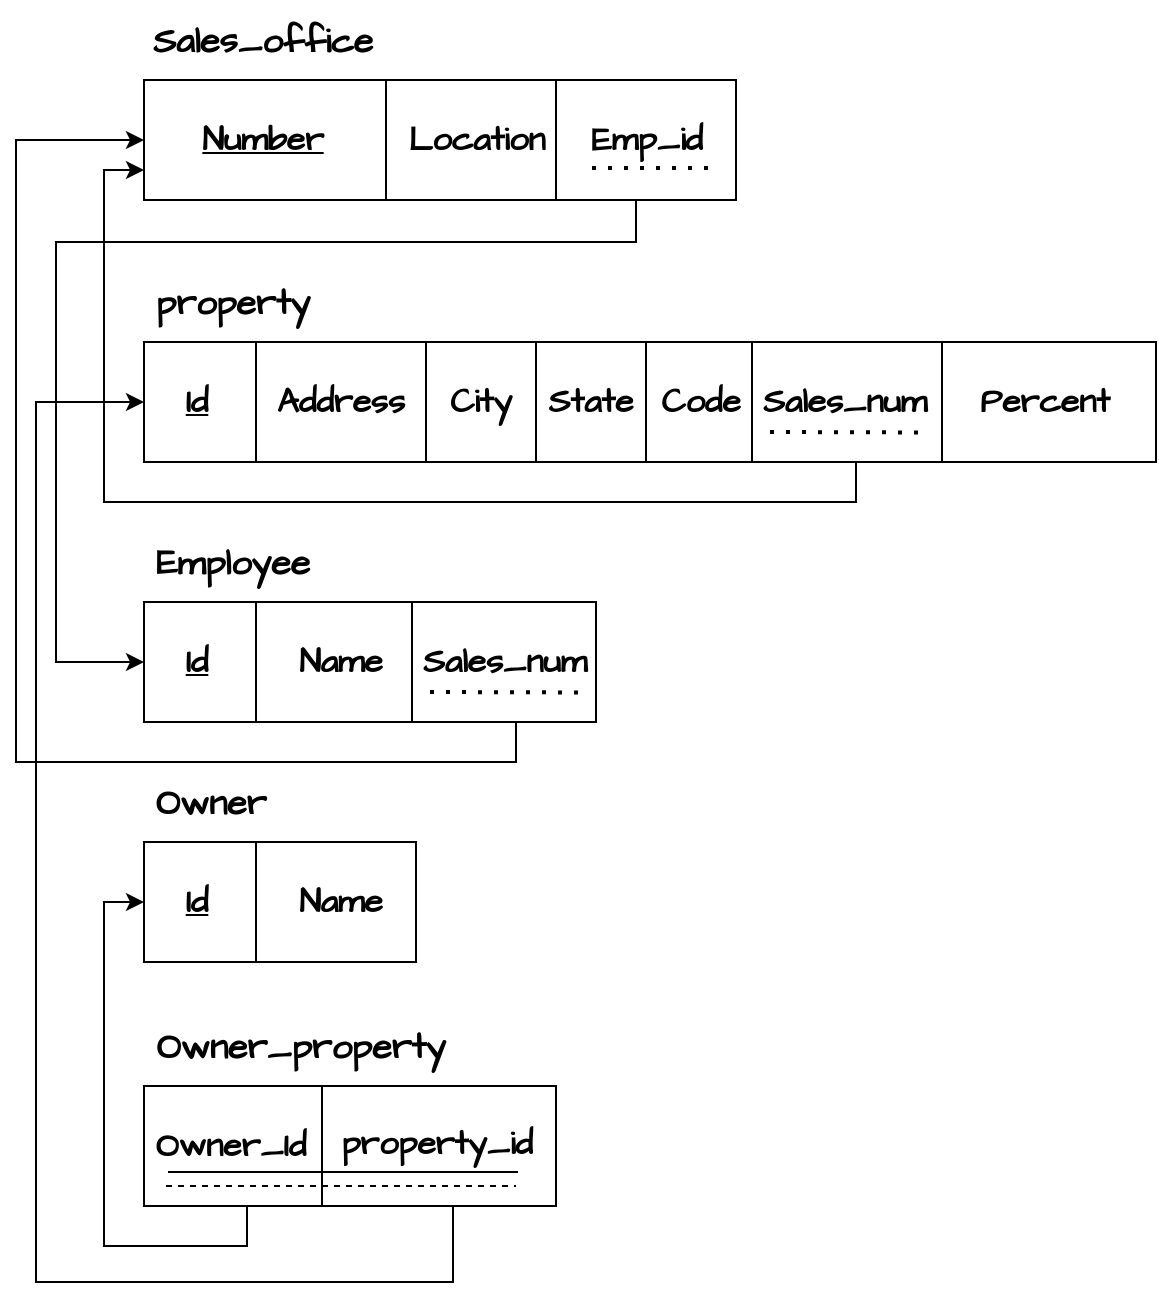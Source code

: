 <mxfile version="24.8.3">
  <diagram id="R2lEEEUBdFMjLlhIrx00" name="Page-1">
    <mxGraphModel dx="1500" dy="813" grid="1" gridSize="10" guides="1" tooltips="1" connect="1" arrows="1" fold="1" page="1" pageScale="1" pageWidth="850" pageHeight="1100" math="0" shadow="0" extFonts="Permanent Marker^https://fonts.googleapis.com/css?family=Permanent+Marker">
      <root>
        <mxCell id="0" />
        <mxCell id="1" parent="0" />
        <mxCell id="-7_u1GHjvPiIO77UrGX1-43" style="edgeStyle=orthogonalEdgeStyle;rounded=0;orthogonalLoop=1;jettySize=auto;html=1;exitX=0.75;exitY=1;exitDx=0;exitDy=0;entryX=0;entryY=0.5;entryDx=0;entryDy=0;" edge="1" parent="1" source="-7_u1GHjvPiIO77UrGX1-1" target="-7_u1GHjvPiIO77UrGX1-24">
          <mxGeometry relative="1" as="geometry">
            <Array as="points">
              <mxPoint x="330" y="159" />
              <mxPoint x="330" y="180" />
              <mxPoint x="40" y="180" />
              <mxPoint x="40" y="390" />
            </Array>
          </mxGeometry>
        </mxCell>
        <mxCell id="-7_u1GHjvPiIO77UrGX1-1" value="" style="rounded=0;whiteSpace=wrap;html=1;fontFamily=Architects Daughter;fontSource=https%3A%2F%2Ffonts.googleapis.com%2Fcss%3Ffamily%3DArchitects%2BDaughter;" vertex="1" parent="1">
          <mxGeometry x="84" y="99" width="296" height="60" as="geometry" />
        </mxCell>
        <mxCell id="-7_u1GHjvPiIO77UrGX1-2" value="" style="endArrow=none;html=1;rounded=0;fontFamily=Architects Daughter;fontSource=https%3A%2F%2Ffonts.googleapis.com%2Fcss%3Ffamily%3DArchitects%2BDaughter;" edge="1" parent="1">
          <mxGeometry width="50" height="50" relative="1" as="geometry">
            <mxPoint x="205" y="159" as="sourcePoint" />
            <mxPoint x="205" y="99" as="targetPoint" />
          </mxGeometry>
        </mxCell>
        <mxCell id="-7_u1GHjvPiIO77UrGX1-3" value="&lt;font style=&quot;font-size: 18px;&quot;&gt;&lt;b style=&quot;font-size: 18px;&quot;&gt;Sales_office&lt;/b&gt;&lt;/font&gt;" style="text;html=1;align=center;verticalAlign=middle;resizable=0;points=[];autosize=1;strokeColor=none;fillColor=none;fontFamily=Architects Daughter;fontSource=https%3A%2F%2Ffonts.googleapis.com%2Fcss%3Ffamily%3DArchitects%2BDaughter;fontSize=18;" vertex="1" parent="1">
          <mxGeometry x="78" y="59" width="130" height="40" as="geometry" />
        </mxCell>
        <mxCell id="-7_u1GHjvPiIO77UrGX1-4" value="&lt;font style=&quot;font-size: 17px;&quot;&gt;&lt;b&gt;Number&lt;/b&gt;&lt;/font&gt;" style="text;html=1;align=center;verticalAlign=middle;resizable=0;points=[];autosize=1;strokeColor=none;fillColor=none;fontStyle=4;fontFamily=Architects Daughter;fontSource=https%3A%2F%2Ffonts.googleapis.com%2Fcss%3Ffamily%3DArchitects%2BDaughter;" vertex="1" parent="1">
          <mxGeometry x="103" y="114" width="80" height="30" as="geometry" />
        </mxCell>
        <mxCell id="-7_u1GHjvPiIO77UrGX1-5" value="&lt;font style=&quot;font-size: 17px;&quot;&gt;&lt;b&gt;Location&lt;/b&gt;&lt;/font&gt;" style="text;html=1;align=center;verticalAlign=middle;resizable=0;points=[];autosize=1;strokeColor=none;fillColor=none;fontFamily=Architects Daughter;fontSource=https%3A%2F%2Ffonts.googleapis.com%2Fcss%3Ffamily%3DArchitects%2BDaughter;" vertex="1" parent="1">
          <mxGeometry x="205" y="114" width="90" height="30" as="geometry" />
        </mxCell>
        <mxCell id="-7_u1GHjvPiIO77UrGX1-51" style="edgeStyle=orthogonalEdgeStyle;rounded=0;orthogonalLoop=1;jettySize=auto;html=1;exitX=0.75;exitY=1;exitDx=0;exitDy=0;entryX=0;entryY=0.75;entryDx=0;entryDy=0;" edge="1" parent="1" source="-7_u1GHjvPiIO77UrGX1-13" target="-7_u1GHjvPiIO77UrGX1-1">
          <mxGeometry relative="1" as="geometry">
            <Array as="points">
              <mxPoint x="440" y="290" />
              <mxPoint x="440" y="310" />
              <mxPoint x="64" y="310" />
              <mxPoint x="64" y="144" />
            </Array>
          </mxGeometry>
        </mxCell>
        <mxCell id="-7_u1GHjvPiIO77UrGX1-13" value="" style="rounded=0;whiteSpace=wrap;html=1;fontFamily=Architects Daughter;fontSource=https%3A%2F%2Ffonts.googleapis.com%2Fcss%3Ffamily%3DArchitects%2BDaughter;" vertex="1" parent="1">
          <mxGeometry x="84" y="230" width="506" height="60" as="geometry" />
        </mxCell>
        <mxCell id="-7_u1GHjvPiIO77UrGX1-14" value="" style="endArrow=none;html=1;rounded=0;fontFamily=Architects Daughter;fontSource=https%3A%2F%2Ffonts.googleapis.com%2Fcss%3Ffamily%3DArchitects%2BDaughter;" edge="1" parent="1">
          <mxGeometry width="50" height="50" relative="1" as="geometry">
            <mxPoint x="140" y="290" as="sourcePoint" />
            <mxPoint x="140" y="230" as="targetPoint" />
          </mxGeometry>
        </mxCell>
        <mxCell id="-7_u1GHjvPiIO77UrGX1-15" value="&lt;font style=&quot;font-size: 18px;&quot;&gt;&lt;b style=&quot;font-size: 18px;&quot;&gt;property&lt;/b&gt;&lt;/font&gt;" style="text;html=1;align=center;verticalAlign=middle;resizable=0;points=[];autosize=1;strokeColor=none;fillColor=none;fontFamily=Architects Daughter;fontSource=https%3A%2F%2Ffonts.googleapis.com%2Fcss%3Ffamily%3DArchitects%2BDaughter;fontSize=18;" vertex="1" parent="1">
          <mxGeometry x="78" y="190" width="100" height="40" as="geometry" />
        </mxCell>
        <mxCell id="-7_u1GHjvPiIO77UrGX1-16" value="&lt;font style=&quot;font-size: 17px;&quot;&gt;&lt;b&gt;Id&lt;/b&gt;&lt;/font&gt;" style="text;html=1;align=center;verticalAlign=middle;resizable=0;points=[];autosize=1;strokeColor=none;fillColor=none;fontStyle=4;fontFamily=Architects Daughter;fontSource=https%3A%2F%2Ffonts.googleapis.com%2Fcss%3Ffamily%3DArchitects%2BDaughter;" vertex="1" parent="1">
          <mxGeometry x="95" y="245" width="30" height="30" as="geometry" />
        </mxCell>
        <mxCell id="-7_u1GHjvPiIO77UrGX1-17" value="&lt;span style=&quot;font-size: 17px;&quot;&gt;&lt;b&gt;Address&lt;/b&gt;&lt;/span&gt;" style="text;html=1;align=center;verticalAlign=middle;resizable=0;points=[];autosize=1;strokeColor=none;fillColor=none;fontFamily=Architects Daughter;fontSource=https%3A%2F%2Ffonts.googleapis.com%2Fcss%3Ffamily%3DArchitects%2BDaughter;" vertex="1" parent="1">
          <mxGeometry x="137" y="245" width="90" height="30" as="geometry" />
        </mxCell>
        <mxCell id="-7_u1GHjvPiIO77UrGX1-18" value="" style="endArrow=none;html=1;rounded=0;fontFamily=Architects Daughter;fontSource=https%3A%2F%2Ffonts.googleapis.com%2Fcss%3Ffamily%3DArchitects%2BDaughter;" edge="1" parent="1">
          <mxGeometry width="50" height="50" relative="1" as="geometry">
            <mxPoint x="225" y="290" as="sourcePoint" />
            <mxPoint x="225" y="230" as="targetPoint" />
          </mxGeometry>
        </mxCell>
        <mxCell id="-7_u1GHjvPiIO77UrGX1-19" value="&lt;span style=&quot;font-size: 17px;&quot;&gt;&lt;b&gt;City&lt;/b&gt;&lt;/span&gt;" style="text;html=1;align=center;verticalAlign=middle;resizable=0;points=[];autosize=1;strokeColor=none;fillColor=none;fontFamily=Architects Daughter;fontSource=https%3A%2F%2Ffonts.googleapis.com%2Fcss%3Ffamily%3DArchitects%2BDaughter;" vertex="1" parent="1">
          <mxGeometry x="227" y="245" width="50" height="30" as="geometry" />
        </mxCell>
        <mxCell id="-7_u1GHjvPiIO77UrGX1-20" value="" style="endArrow=none;html=1;rounded=0;fontFamily=Architects Daughter;fontSource=https%3A%2F%2Ffonts.googleapis.com%2Fcss%3Ffamily%3DArchitects%2BDaughter;" edge="1" parent="1">
          <mxGeometry width="50" height="50" relative="1" as="geometry">
            <mxPoint x="280" y="290" as="sourcePoint" />
            <mxPoint x="280" y="230" as="targetPoint" />
          </mxGeometry>
        </mxCell>
        <mxCell id="-7_u1GHjvPiIO77UrGX1-21" value="&lt;span style=&quot;font-size: 17px;&quot;&gt;&lt;b&gt;State&lt;/b&gt;&lt;/span&gt;" style="text;html=1;align=center;verticalAlign=middle;resizable=0;points=[];autosize=1;strokeColor=none;fillColor=none;fontFamily=Architects Daughter;fontSource=https%3A%2F%2Ffonts.googleapis.com%2Fcss%3Ffamily%3DArchitects%2BDaughter;" vertex="1" parent="1">
          <mxGeometry x="272" y="245" width="70" height="30" as="geometry" />
        </mxCell>
        <mxCell id="-7_u1GHjvPiIO77UrGX1-22" value="" style="endArrow=none;html=1;rounded=0;fontFamily=Architects Daughter;fontSource=https%3A%2F%2Ffonts.googleapis.com%2Fcss%3Ffamily%3DArchitects%2BDaughter;" edge="1" parent="1">
          <mxGeometry width="50" height="50" relative="1" as="geometry">
            <mxPoint x="335" y="290" as="sourcePoint" />
            <mxPoint x="335" y="230" as="targetPoint" />
          </mxGeometry>
        </mxCell>
        <mxCell id="-7_u1GHjvPiIO77UrGX1-23" value="&lt;span style=&quot;font-size: 17px;&quot;&gt;&lt;b&gt;Code&lt;/b&gt;&lt;/span&gt;" style="text;html=1;align=center;verticalAlign=middle;resizable=0;points=[];autosize=1;strokeColor=none;fillColor=none;fontFamily=Architects Daughter;fontSource=https%3A%2F%2Ffonts.googleapis.com%2Fcss%3Ffamily%3DArchitects%2BDaughter;" vertex="1" parent="1">
          <mxGeometry x="332" y="245" width="60" height="30" as="geometry" />
        </mxCell>
        <mxCell id="-7_u1GHjvPiIO77UrGX1-47" style="edgeStyle=orthogonalEdgeStyle;rounded=0;orthogonalLoop=1;jettySize=auto;html=1;exitX=0.75;exitY=1;exitDx=0;exitDy=0;entryX=0;entryY=0.5;entryDx=0;entryDy=0;" edge="1" parent="1" source="-7_u1GHjvPiIO77UrGX1-24" target="-7_u1GHjvPiIO77UrGX1-1">
          <mxGeometry relative="1" as="geometry">
            <Array as="points">
              <mxPoint x="270" y="420" />
              <mxPoint x="270" y="440" />
              <mxPoint x="20" y="440" />
              <mxPoint x="20" y="129" />
            </Array>
          </mxGeometry>
        </mxCell>
        <mxCell id="-7_u1GHjvPiIO77UrGX1-24" value="" style="rounded=0;whiteSpace=wrap;html=1;fontFamily=Architects Daughter;fontSource=https%3A%2F%2Ffonts.googleapis.com%2Fcss%3Ffamily%3DArchitects%2BDaughter;" vertex="1" parent="1">
          <mxGeometry x="84" y="360" width="226" height="60" as="geometry" />
        </mxCell>
        <mxCell id="-7_u1GHjvPiIO77UrGX1-25" value="" style="endArrow=none;html=1;rounded=0;fontFamily=Architects Daughter;fontSource=https%3A%2F%2Ffonts.googleapis.com%2Fcss%3Ffamily%3DArchitects%2BDaughter;" edge="1" parent="1">
          <mxGeometry width="50" height="50" relative="1" as="geometry">
            <mxPoint x="140" y="420" as="sourcePoint" />
            <mxPoint x="140" y="360" as="targetPoint" />
          </mxGeometry>
        </mxCell>
        <mxCell id="-7_u1GHjvPiIO77UrGX1-26" value="&lt;b&gt;Employee&lt;/b&gt;" style="text;html=1;align=center;verticalAlign=middle;resizable=0;points=[];autosize=1;strokeColor=none;fillColor=none;fontFamily=Architects Daughter;fontSource=https%3A%2F%2Ffonts.googleapis.com%2Fcss%3Ffamily%3DArchitects%2BDaughter;fontSize=18;" vertex="1" parent="1">
          <mxGeometry x="78" y="320" width="100" height="40" as="geometry" />
        </mxCell>
        <mxCell id="-7_u1GHjvPiIO77UrGX1-27" value="&lt;font style=&quot;font-size: 17px;&quot;&gt;&lt;b&gt;Id&lt;/b&gt;&lt;/font&gt;" style="text;html=1;align=center;verticalAlign=middle;resizable=0;points=[];autosize=1;strokeColor=none;fillColor=none;fontStyle=4;fontFamily=Architects Daughter;fontSource=https%3A%2F%2Ffonts.googleapis.com%2Fcss%3Ffamily%3DArchitects%2BDaughter;" vertex="1" parent="1">
          <mxGeometry x="95" y="375" width="30" height="30" as="geometry" />
        </mxCell>
        <mxCell id="-7_u1GHjvPiIO77UrGX1-28" value="&lt;span style=&quot;font-size: 17px;&quot;&gt;&lt;b&gt;Name&lt;/b&gt;&lt;/span&gt;" style="text;html=1;align=center;verticalAlign=middle;resizable=0;points=[];autosize=1;strokeColor=none;fillColor=none;fontFamily=Architects Daughter;fontSource=https%3A%2F%2Ffonts.googleapis.com%2Fcss%3Ffamily%3DArchitects%2BDaughter;" vertex="1" parent="1">
          <mxGeometry x="147" y="375" width="70" height="30" as="geometry" />
        </mxCell>
        <mxCell id="-7_u1GHjvPiIO77UrGX1-35" value="" style="rounded=0;whiteSpace=wrap;html=1;fontFamily=Architects Daughter;fontSource=https%3A%2F%2Ffonts.googleapis.com%2Fcss%3Ffamily%3DArchitects%2BDaughter;" vertex="1" parent="1">
          <mxGeometry x="84" y="480" width="136" height="60" as="geometry" />
        </mxCell>
        <mxCell id="-7_u1GHjvPiIO77UrGX1-36" value="" style="endArrow=none;html=1;rounded=0;fontFamily=Architects Daughter;fontSource=https%3A%2F%2Ffonts.googleapis.com%2Fcss%3Ffamily%3DArchitects%2BDaughter;" edge="1" parent="1">
          <mxGeometry width="50" height="50" relative="1" as="geometry">
            <mxPoint x="140" y="540" as="sourcePoint" />
            <mxPoint x="140" y="480" as="targetPoint" />
          </mxGeometry>
        </mxCell>
        <mxCell id="-7_u1GHjvPiIO77UrGX1-37" value="&lt;font style=&quot;font-size: 17px;&quot;&gt;&lt;b&gt;Id&lt;/b&gt;&lt;/font&gt;" style="text;html=1;align=center;verticalAlign=middle;resizable=0;points=[];autosize=1;strokeColor=none;fillColor=none;fontStyle=4;fontFamily=Architects Daughter;fontSource=https%3A%2F%2Ffonts.googleapis.com%2Fcss%3Ffamily%3DArchitects%2BDaughter;" vertex="1" parent="1">
          <mxGeometry x="95" y="495" width="30" height="30" as="geometry" />
        </mxCell>
        <mxCell id="-7_u1GHjvPiIO77UrGX1-38" value="&lt;span style=&quot;font-size: 17px;&quot;&gt;&lt;b&gt;Name&lt;/b&gt;&lt;/span&gt;" style="text;html=1;align=center;verticalAlign=middle;resizable=0;points=[];autosize=1;strokeColor=none;fillColor=none;fontFamily=Architects Daughter;fontSource=https%3A%2F%2Ffonts.googleapis.com%2Fcss%3Ffamily%3DArchitects%2BDaughter;" vertex="1" parent="1">
          <mxGeometry x="147" y="495" width="70" height="30" as="geometry" />
        </mxCell>
        <mxCell id="-7_u1GHjvPiIO77UrGX1-39" value="&lt;b&gt;Owner&lt;/b&gt;" style="text;html=1;align=center;verticalAlign=middle;resizable=0;points=[];autosize=1;strokeColor=none;fillColor=none;fontFamily=Architects Daughter;fontSource=https%3A%2F%2Ffonts.googleapis.com%2Fcss%3Ffamily%3DArchitects%2BDaughter;fontSize=18;" vertex="1" parent="1">
          <mxGeometry x="77" y="440" width="80" height="40" as="geometry" />
        </mxCell>
        <mxCell id="-7_u1GHjvPiIO77UrGX1-40" value="" style="endArrow=none;html=1;rounded=0;fontFamily=Architects Daughter;fontSource=https%3A%2F%2Ffonts.googleapis.com%2Fcss%3Ffamily%3DArchitects%2BDaughter;" edge="1" parent="1">
          <mxGeometry width="50" height="50" relative="1" as="geometry">
            <mxPoint x="290" y="159" as="sourcePoint" />
            <mxPoint x="290" y="99" as="targetPoint" />
          </mxGeometry>
        </mxCell>
        <mxCell id="-7_u1GHjvPiIO77UrGX1-41" value="&lt;font style=&quot;font-size: 17px;&quot;&gt;&lt;b&gt;Emp_id&lt;/b&gt;&lt;/font&gt;" style="text;html=1;align=center;verticalAlign=middle;resizable=0;points=[];autosize=1;strokeColor=none;fillColor=none;fontFamily=Architects Daughter;fontSource=https%3A%2F%2Ffonts.googleapis.com%2Fcss%3Ffamily%3DArchitects%2BDaughter;" vertex="1" parent="1">
          <mxGeometry x="295" y="114" width="80" height="30" as="geometry" />
        </mxCell>
        <mxCell id="-7_u1GHjvPiIO77UrGX1-42" value="" style="endArrow=none;dashed=1;html=1;dashPattern=1 3;strokeWidth=2;rounded=0;" edge="1" parent="1">
          <mxGeometry width="50" height="50" relative="1" as="geometry">
            <mxPoint x="308" y="143" as="sourcePoint" />
            <mxPoint x="368" y="143" as="targetPoint" />
          </mxGeometry>
        </mxCell>
        <mxCell id="-7_u1GHjvPiIO77UrGX1-44" value="" style="endArrow=none;html=1;rounded=0;fontFamily=Architects Daughter;fontSource=https%3A%2F%2Ffonts.googleapis.com%2Fcss%3Ffamily%3DArchitects%2BDaughter;" edge="1" parent="1">
          <mxGeometry width="50" height="50" relative="1" as="geometry">
            <mxPoint x="218" y="420" as="sourcePoint" />
            <mxPoint x="218" y="360" as="targetPoint" />
          </mxGeometry>
        </mxCell>
        <mxCell id="-7_u1GHjvPiIO77UrGX1-45" value="&lt;span style=&quot;font-size: 17px;&quot;&gt;&lt;b&gt;Sales_num&lt;/b&gt;&lt;/span&gt;" style="text;html=1;align=center;verticalAlign=middle;resizable=0;points=[];autosize=1;strokeColor=none;fillColor=none;fontFamily=Architects Daughter;fontSource=https%3A%2F%2Ffonts.googleapis.com%2Fcss%3Ffamily%3DArchitects%2BDaughter;" vertex="1" parent="1">
          <mxGeometry x="209" y="375" width="110" height="30" as="geometry" />
        </mxCell>
        <mxCell id="-7_u1GHjvPiIO77UrGX1-46" value="" style="endArrow=none;dashed=1;html=1;dashPattern=1 3;strokeWidth=2;rounded=0;entryX=0.884;entryY=1.008;entryDx=0;entryDy=0;entryPerimeter=0;" edge="1" parent="1" target="-7_u1GHjvPiIO77UrGX1-45">
          <mxGeometry width="50" height="50" relative="1" as="geometry">
            <mxPoint x="227" y="405" as="sourcePoint" />
            <mxPoint x="287" y="405" as="targetPoint" />
          </mxGeometry>
        </mxCell>
        <mxCell id="-7_u1GHjvPiIO77UrGX1-48" value="" style="endArrow=none;html=1;rounded=0;fontFamily=Architects Daughter;fontSource=https%3A%2F%2Ffonts.googleapis.com%2Fcss%3Ffamily%3DArchitects%2BDaughter;" edge="1" parent="1">
          <mxGeometry width="50" height="50" relative="1" as="geometry">
            <mxPoint x="388" y="290" as="sourcePoint" />
            <mxPoint x="388" y="230" as="targetPoint" />
          </mxGeometry>
        </mxCell>
        <mxCell id="-7_u1GHjvPiIO77UrGX1-49" value="&lt;span style=&quot;font-size: 17px;&quot;&gt;&lt;b&gt;Sales_num&lt;/b&gt;&lt;/span&gt;" style="text;html=1;align=center;verticalAlign=middle;resizable=0;points=[];autosize=1;strokeColor=none;fillColor=none;fontFamily=Architects Daughter;fontSource=https%3A%2F%2Ffonts.googleapis.com%2Fcss%3Ffamily%3DArchitects%2BDaughter;" vertex="1" parent="1">
          <mxGeometry x="379" y="245" width="110" height="30" as="geometry" />
        </mxCell>
        <mxCell id="-7_u1GHjvPiIO77UrGX1-50" value="" style="endArrow=none;dashed=1;html=1;dashPattern=1 3;strokeWidth=2;rounded=0;entryX=0.884;entryY=1.008;entryDx=0;entryDy=0;entryPerimeter=0;" edge="1" target="-7_u1GHjvPiIO77UrGX1-49" parent="1">
          <mxGeometry width="50" height="50" relative="1" as="geometry">
            <mxPoint x="397" y="275" as="sourcePoint" />
            <mxPoint x="457" y="275" as="targetPoint" />
          </mxGeometry>
        </mxCell>
        <mxCell id="-7_u1GHjvPiIO77UrGX1-59" style="edgeStyle=orthogonalEdgeStyle;rounded=0;orthogonalLoop=1;jettySize=auto;html=1;exitX=0.25;exitY=1;exitDx=0;exitDy=0;entryX=0;entryY=0.5;entryDx=0;entryDy=0;" edge="1" parent="1" source="-7_u1GHjvPiIO77UrGX1-52" target="-7_u1GHjvPiIO77UrGX1-35">
          <mxGeometry relative="1" as="geometry" />
        </mxCell>
        <mxCell id="-7_u1GHjvPiIO77UrGX1-60" style="edgeStyle=orthogonalEdgeStyle;rounded=0;orthogonalLoop=1;jettySize=auto;html=1;exitX=0.75;exitY=1;exitDx=0;exitDy=0;entryX=0;entryY=0.5;entryDx=0;entryDy=0;" edge="1" parent="1" source="-7_u1GHjvPiIO77UrGX1-52" target="-7_u1GHjvPiIO77UrGX1-13">
          <mxGeometry relative="1" as="geometry">
            <Array as="points">
              <mxPoint x="238" y="700" />
              <mxPoint x="30" y="700" />
              <mxPoint x="30" y="260" />
            </Array>
          </mxGeometry>
        </mxCell>
        <mxCell id="-7_u1GHjvPiIO77UrGX1-52" value="" style="rounded=0;whiteSpace=wrap;html=1;fontFamily=Architects Daughter;fontSource=https%3A%2F%2Ffonts.googleapis.com%2Fcss%3Ffamily%3DArchitects%2BDaughter;" vertex="1" parent="1">
          <mxGeometry x="84" y="602" width="206" height="60" as="geometry" />
        </mxCell>
        <mxCell id="-7_u1GHjvPiIO77UrGX1-53" value="" style="endArrow=none;html=1;rounded=0;fontFamily=Architects Daughter;fontSource=https%3A%2F%2Ffonts.googleapis.com%2Fcss%3Ffamily%3DArchitects%2BDaughter;" edge="1" parent="1">
          <mxGeometry width="50" height="50" relative="1" as="geometry">
            <mxPoint x="173" y="662" as="sourcePoint" />
            <mxPoint x="173" y="602" as="targetPoint" />
          </mxGeometry>
        </mxCell>
        <mxCell id="-7_u1GHjvPiIO77UrGX1-54" value="&lt;font style=&quot;font-size: 17px;&quot;&gt;&lt;b&gt;Owner_Id&lt;/b&gt;&lt;/font&gt;" style="text;html=1;align=center;verticalAlign=middle;resizable=0;points=[];autosize=1;strokeColor=none;fillColor=none;fontStyle=0;fontFamily=Architects Daughter;fontSource=https%3A%2F%2Ffonts.googleapis.com%2Fcss%3Ffamily%3DArchitects%2BDaughter;" vertex="1" parent="1">
          <mxGeometry x="77" y="617" width="100" height="30" as="geometry" />
        </mxCell>
        <mxCell id="-7_u1GHjvPiIO77UrGX1-55" value="&lt;span style=&quot;font-size: 17px;&quot;&gt;&lt;b&gt;property_id&lt;/b&gt;&lt;/span&gt;" style="text;html=1;align=center;verticalAlign=middle;resizable=0;points=[];autosize=1;strokeColor=none;fillColor=none;fontFamily=Architects Daughter;fontSource=https%3A%2F%2Ffonts.googleapis.com%2Fcss%3Ffamily%3DArchitects%2BDaughter;" vertex="1" parent="1">
          <mxGeometry x="170" y="616" width="120" height="30" as="geometry" />
        </mxCell>
        <mxCell id="-7_u1GHjvPiIO77UrGX1-56" value="&lt;b&gt;Owner_property&lt;/b&gt;" style="text;html=1;align=center;verticalAlign=middle;resizable=0;points=[];autosize=1;strokeColor=none;fillColor=none;fontFamily=Architects Daughter;fontSource=https%3A%2F%2Ffonts.googleapis.com%2Fcss%3Ffamily%3DArchitects%2BDaughter;fontSize=18;" vertex="1" parent="1">
          <mxGeometry x="77" y="562" width="170" height="40" as="geometry" />
        </mxCell>
        <mxCell id="-7_u1GHjvPiIO77UrGX1-57" value="" style="endArrow=none;html=1;rounded=0;" edge="1" parent="1">
          <mxGeometry width="50" height="50" relative="1" as="geometry">
            <mxPoint x="96" y="645" as="sourcePoint" />
            <mxPoint x="271" y="645" as="targetPoint" />
          </mxGeometry>
        </mxCell>
        <mxCell id="-7_u1GHjvPiIO77UrGX1-58" value="" style="endArrow=none;html=1;rounded=0;dashed=1;" edge="1" parent="1">
          <mxGeometry width="50" height="50" relative="1" as="geometry">
            <mxPoint x="95" y="652" as="sourcePoint" />
            <mxPoint x="270" y="652" as="targetPoint" />
          </mxGeometry>
        </mxCell>
        <mxCell id="-7_u1GHjvPiIO77UrGX1-61" value="" style="endArrow=none;html=1;rounded=0;fontFamily=Architects Daughter;fontSource=https%3A%2F%2Ffonts.googleapis.com%2Fcss%3Ffamily%3DArchitects%2BDaughter;" edge="1" parent="1">
          <mxGeometry width="50" height="50" relative="1" as="geometry">
            <mxPoint x="483" y="290" as="sourcePoint" />
            <mxPoint x="483" y="230" as="targetPoint" />
          </mxGeometry>
        </mxCell>
        <mxCell id="-7_u1GHjvPiIO77UrGX1-62" value="&lt;span style=&quot;font-size: 17px;&quot;&gt;&lt;b&gt;Percent&lt;/b&gt;&lt;/span&gt;" style="text;html=1;align=center;verticalAlign=middle;resizable=0;points=[];autosize=1;strokeColor=none;fillColor=none;fontFamily=Architects Daughter;fontSource=https%3A%2F%2Ffonts.googleapis.com%2Fcss%3Ffamily%3DArchitects%2BDaughter;" vertex="1" parent="1">
          <mxGeometry x="489" y="245" width="90" height="30" as="geometry" />
        </mxCell>
      </root>
    </mxGraphModel>
  </diagram>
</mxfile>

